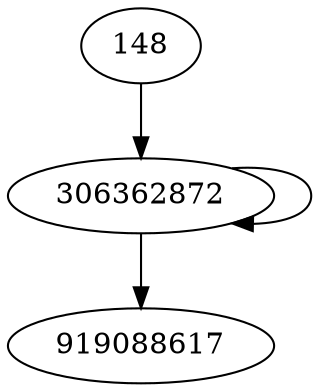 digraph  {
306362872;
919088617;
148;
306362872 -> 919088617;
306362872 -> 306362872;
148 -> 306362872;
}

